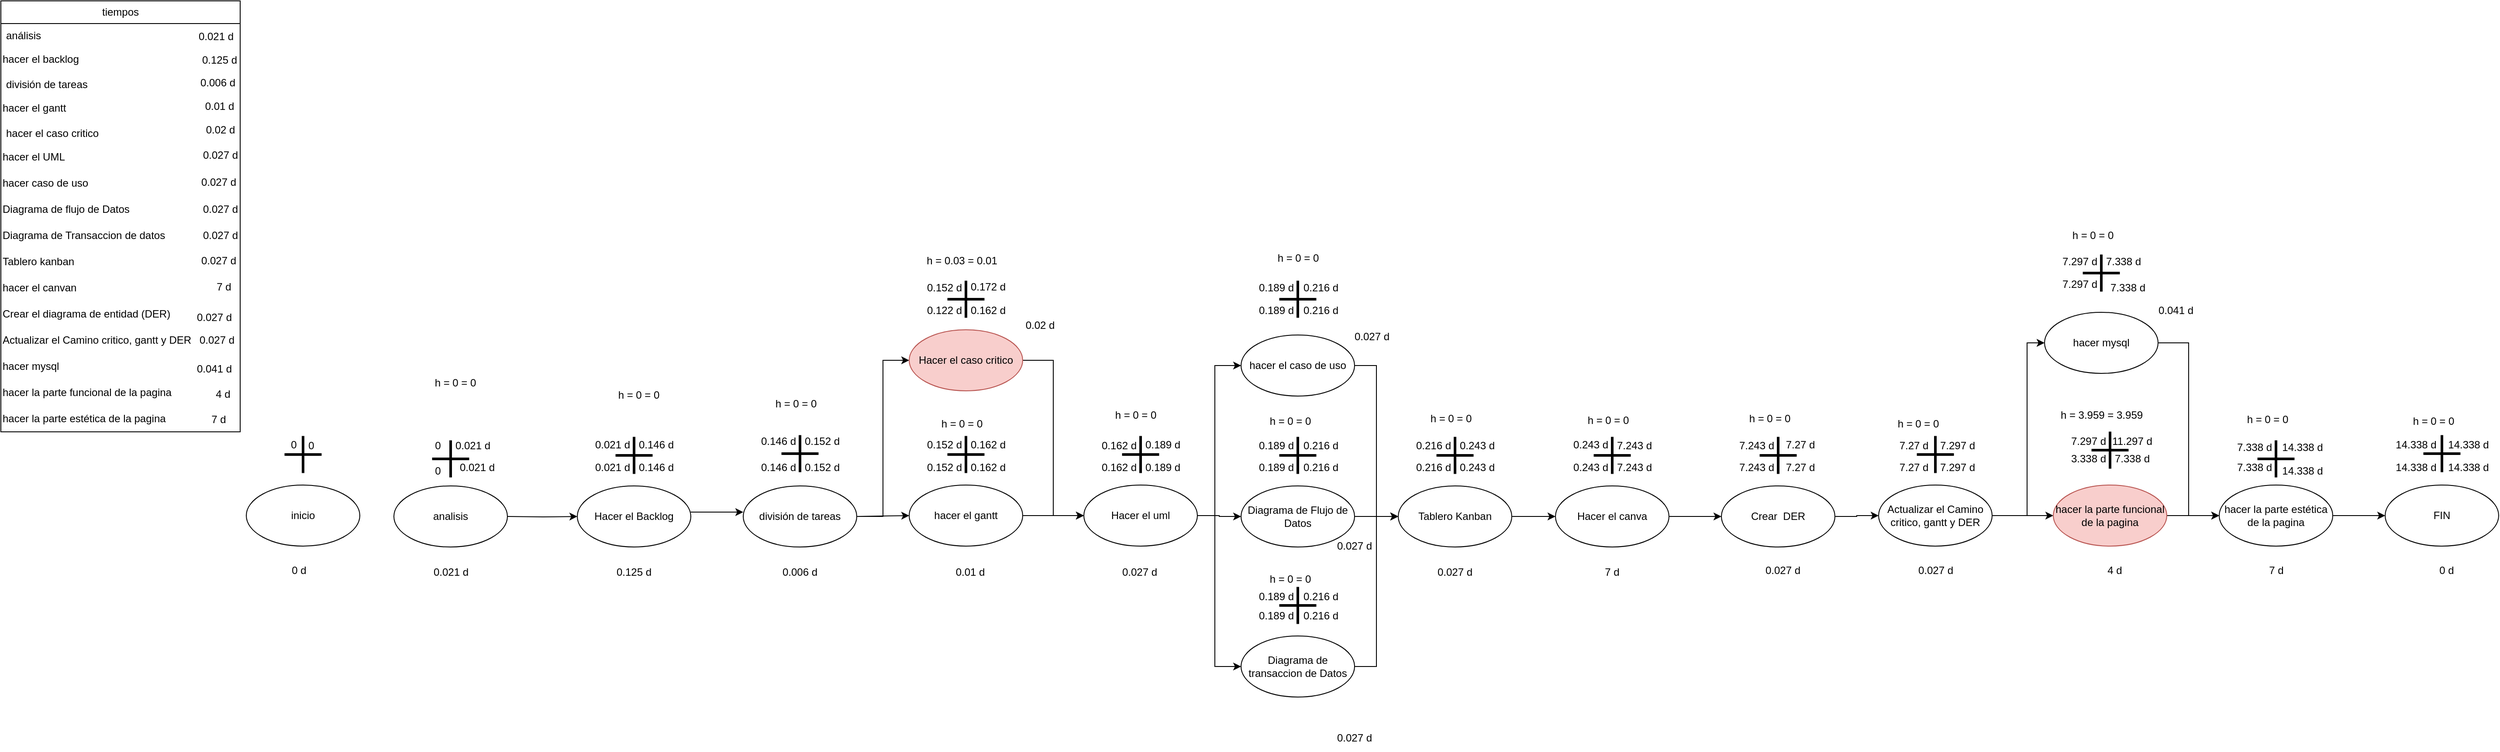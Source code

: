 <mxfile version="22.0.6" type="google">
  <diagram name="Página-1" id="JDFYoqCE-vyvq5qXCesq">
    <mxGraphModel grid="1" page="1" gridSize="10" guides="1" tooltips="1" connect="1" arrows="1" fold="1" pageScale="1" pageWidth="827" pageHeight="1169" math="0" shadow="0">
      <root>
        <mxCell id="0" />
        <mxCell id="1" parent="0" />
        <mxCell id="VDo1j2sRn1x3x7xI_nRA-56" style="edgeStyle=orthogonalEdgeStyle;rounded=0;orthogonalLoop=1;jettySize=auto;html=1;entryX=0;entryY=0.5;entryDx=0;entryDy=0;" edge="1" parent="1" target="VDo1j2sRn1x3x7xI_nRA-53">
          <mxGeometry relative="1" as="geometry">
            <mxPoint x="280" y="421" as="sourcePoint" />
          </mxGeometry>
        </mxCell>
        <mxCell id="VDo1j2sRn1x3x7xI_nRA-3" value="analisis" style="ellipse;whiteSpace=wrap;html=1;" vertex="1" parent="1">
          <mxGeometry x="150" y="386" width="130" height="70" as="geometry" />
        </mxCell>
        <mxCell id="VDo1j2sRn1x3x7xI_nRA-4" value="tiempos" style="swimlane;fontStyle=0;childLayout=stackLayout;horizontal=1;startSize=26;fillColor=none;horizontalStack=0;resizeParent=1;resizeParentMax=0;resizeLast=0;collapsible=1;marginBottom=0;whiteSpace=wrap;html=1;" vertex="1" parent="1">
          <mxGeometry x="-300" y="-170" width="274" height="494" as="geometry" />
        </mxCell>
        <mxCell id="VDo1j2sRn1x3x7xI_nRA-5" value="análisis&amp;nbsp;" style="text;strokeColor=none;fillColor=none;align=left;verticalAlign=top;spacingLeft=4;spacingRight=4;overflow=hidden;rotatable=0;points=[[0,0.5],[1,0.5]];portConstraint=eastwest;whiteSpace=wrap;html=1;" vertex="1" parent="VDo1j2sRn1x3x7xI_nRA-4">
          <mxGeometry y="26" width="274" height="26" as="geometry" />
        </mxCell>
        <mxCell id="VDo1j2sRn1x3x7xI_nRA-9" value="hacer el backlog" style="text;html=1;align=left;verticalAlign=middle;resizable=0;points=[];autosize=1;strokeColor=none;fillColor=none;" vertex="1" parent="VDo1j2sRn1x3x7xI_nRA-4">
          <mxGeometry y="52" width="274" height="30" as="geometry" />
        </mxCell>
        <mxCell id="VDo1j2sRn1x3x7xI_nRA-6" value="división de tareas&lt;br&gt;" style="text;strokeColor=none;fillColor=none;align=left;verticalAlign=top;spacingLeft=4;spacingRight=4;overflow=hidden;rotatable=0;points=[[0,0.5],[1,0.5]];portConstraint=eastwest;whiteSpace=wrap;html=1;" vertex="1" parent="VDo1j2sRn1x3x7xI_nRA-4">
          <mxGeometry y="82" width="274" height="26" as="geometry" />
        </mxCell>
        <mxCell id="VDo1j2sRn1x3x7xI_nRA-10" value="hacer el gantt" style="text;html=1;align=left;verticalAlign=middle;resizable=0;points=[];autosize=1;strokeColor=none;fillColor=none;" vertex="1" parent="VDo1j2sRn1x3x7xI_nRA-4">
          <mxGeometry y="108" width="274" height="30" as="geometry" />
        </mxCell>
        <mxCell id="VDo1j2sRn1x3x7xI_nRA-7" value="hacer el caso critico" style="text;strokeColor=none;fillColor=none;align=left;verticalAlign=top;spacingLeft=4;spacingRight=4;overflow=hidden;rotatable=0;points=[[0,0.5],[1,0.5]];portConstraint=eastwest;whiteSpace=wrap;html=1;" vertex="1" parent="VDo1j2sRn1x3x7xI_nRA-4">
          <mxGeometry y="138" width="274" height="26" as="geometry" />
        </mxCell>
        <mxCell id="VDo1j2sRn1x3x7xI_nRA-15" value="hacer el UML" style="text;html=1;align=left;verticalAlign=middle;resizable=0;points=[];autosize=1;strokeColor=none;fillColor=none;" vertex="1" parent="VDo1j2sRn1x3x7xI_nRA-4">
          <mxGeometry y="164" width="274" height="30" as="geometry" />
        </mxCell>
        <mxCell id="VDo1j2sRn1x3x7xI_nRA-23" value="hacer caso de uso" style="text;html=1;align=left;verticalAlign=middle;resizable=0;points=[];autosize=1;strokeColor=none;fillColor=none;" vertex="1" parent="VDo1j2sRn1x3x7xI_nRA-4">
          <mxGeometry y="194" width="274" height="30" as="geometry" />
        </mxCell>
        <mxCell id="VDo1j2sRn1x3x7xI_nRA-29" value="Diagrama de flujo de Datos" style="text;html=1;strokeColor=none;fillColor=none;align=left;verticalAlign=middle;whiteSpace=wrap;rounded=0;" vertex="1" parent="VDo1j2sRn1x3x7xI_nRA-4">
          <mxGeometry y="224" width="274" height="30" as="geometry" />
        </mxCell>
        <mxCell id="VDo1j2sRn1x3x7xI_nRA-30" value="Diagrama de Transaccion de datos&amp;nbsp;" style="text;html=1;strokeColor=none;fillColor=none;align=left;verticalAlign=middle;whiteSpace=wrap;rounded=0;" vertex="1" parent="VDo1j2sRn1x3x7xI_nRA-4">
          <mxGeometry y="254" width="274" height="30" as="geometry" />
        </mxCell>
        <mxCell id="VDo1j2sRn1x3x7xI_nRA-31" value="Tablero kanban" style="text;html=1;strokeColor=none;fillColor=none;align=left;verticalAlign=middle;whiteSpace=wrap;rounded=0;" vertex="1" parent="VDo1j2sRn1x3x7xI_nRA-4">
          <mxGeometry y="284" width="274" height="30" as="geometry" />
        </mxCell>
        <mxCell id="VDo1j2sRn1x3x7xI_nRA-17" value="hacer el canvan" style="text;html=1;align=left;verticalAlign=middle;resizable=0;points=[];autosize=1;strokeColor=none;fillColor=none;" vertex="1" parent="VDo1j2sRn1x3x7xI_nRA-4">
          <mxGeometry y="314" width="274" height="30" as="geometry" />
        </mxCell>
        <mxCell id="VDo1j2sRn1x3x7xI_nRA-33" value="Crear el diagrama de entidad (DER)" style="text;html=1;strokeColor=none;fillColor=none;align=left;verticalAlign=middle;whiteSpace=wrap;rounded=0;" vertex="1" parent="VDo1j2sRn1x3x7xI_nRA-4">
          <mxGeometry y="344" width="274" height="30" as="geometry" />
        </mxCell>
        <mxCell id="VDo1j2sRn1x3x7xI_nRA-34" value="Actualizar el Camino critico, gantt y DER" style="text;html=1;strokeColor=none;fillColor=none;align=left;verticalAlign=middle;whiteSpace=wrap;rounded=0;" vertex="1" parent="VDo1j2sRn1x3x7xI_nRA-4">
          <mxGeometry y="374" width="274" height="30" as="geometry" />
        </mxCell>
        <mxCell id="VDo1j2sRn1x3x7xI_nRA-46" value="hacer mysql" style="text;html=1;align=left;verticalAlign=middle;resizable=0;points=[];autosize=1;strokeColor=none;fillColor=none;" vertex="1" parent="VDo1j2sRn1x3x7xI_nRA-4">
          <mxGeometry y="404" width="274" height="30" as="geometry" />
        </mxCell>
        <mxCell id="VDo1j2sRn1x3x7xI_nRA-47" value="hacer la parte funcional de la pagina" style="text;html=1;align=left;verticalAlign=middle;resizable=0;points=[];autosize=1;strokeColor=none;fillColor=none;" vertex="1" parent="VDo1j2sRn1x3x7xI_nRA-4">
          <mxGeometry y="434" width="274" height="30" as="geometry" />
        </mxCell>
        <mxCell id="VDo1j2sRn1x3x7xI_nRA-48" value="hacer la parte estética de la pagina" style="text;html=1;align=left;verticalAlign=middle;resizable=0;points=[];autosize=1;strokeColor=none;fillColor=none;" vertex="1" parent="VDo1j2sRn1x3x7xI_nRA-4">
          <mxGeometry y="464" width="274" height="30" as="geometry" />
        </mxCell>
        <mxCell id="VDo1j2sRn1x3x7xI_nRA-8" value="0.021 d" style="text;html=1;align=center;verticalAlign=middle;resizable=0;points=[];autosize=1;strokeColor=none;fillColor=none;" vertex="1" parent="1">
          <mxGeometry x="-84" y="-144" width="60" height="30" as="geometry" />
        </mxCell>
        <mxCell id="VDo1j2sRn1x3x7xI_nRA-13" value="0.125 d" style="text;html=1;align=center;verticalAlign=middle;resizable=0;points=[];autosize=1;strokeColor=none;fillColor=none;" vertex="1" parent="1">
          <mxGeometry x="-80" y="-117" width="60" height="30" as="geometry" />
        </mxCell>
        <mxCell id="VDo1j2sRn1x3x7xI_nRA-35" value="0.006 d" style="text;html=1;align=center;verticalAlign=middle;resizable=0;points=[];autosize=1;strokeColor=none;fillColor=none;" vertex="1" parent="1">
          <mxGeometry x="-82" y="-91" width="60" height="30" as="geometry" />
        </mxCell>
        <mxCell id="VDo1j2sRn1x3x7xI_nRA-36" value="0.01 d" style="text;html=1;align=center;verticalAlign=middle;resizable=0;points=[];autosize=1;strokeColor=none;fillColor=none;" vertex="1" parent="1">
          <mxGeometry x="-80" y="-64" width="60" height="30" as="geometry" />
        </mxCell>
        <mxCell id="VDo1j2sRn1x3x7xI_nRA-37" value="0.02 d" style="text;html=1;align=center;verticalAlign=middle;resizable=0;points=[];autosize=1;strokeColor=none;fillColor=none;" vertex="1" parent="1">
          <mxGeometry x="-79" y="-37" width="60" height="30" as="geometry" />
        </mxCell>
        <mxCell id="VDo1j2sRn1x3x7xI_nRA-38" value="0.027 d" style="text;html=1;align=center;verticalAlign=middle;resizable=0;points=[];autosize=1;strokeColor=none;fillColor=none;" vertex="1" parent="1">
          <mxGeometry x="-79" y="-8" width="60" height="30" as="geometry" />
        </mxCell>
        <mxCell id="VDo1j2sRn1x3x7xI_nRA-39" value="7 d" style="text;html=1;align=center;verticalAlign=middle;resizable=0;points=[];autosize=1;strokeColor=none;fillColor=none;" vertex="1" parent="1">
          <mxGeometry x="-65" y="143" width="40" height="30" as="geometry" />
        </mxCell>
        <mxCell id="VDo1j2sRn1x3x7xI_nRA-40" value="0.027 d" style="text;html=1;align=center;verticalAlign=middle;resizable=0;points=[];autosize=1;strokeColor=none;fillColor=none;" vertex="1" parent="1">
          <mxGeometry x="-81" y="23" width="60" height="30" as="geometry" />
        </mxCell>
        <mxCell id="VDo1j2sRn1x3x7xI_nRA-41" value="0.027 d" style="text;html=1;align=center;verticalAlign=middle;resizable=0;points=[];autosize=1;strokeColor=none;fillColor=none;" vertex="1" parent="1">
          <mxGeometry x="-79" y="54" width="60" height="30" as="geometry" />
        </mxCell>
        <mxCell id="VDo1j2sRn1x3x7xI_nRA-42" value="0.027 d" style="text;html=1;align=center;verticalAlign=middle;resizable=0;points=[];autosize=1;strokeColor=none;fillColor=none;" vertex="1" parent="1">
          <mxGeometry x="-79" y="84" width="60" height="30" as="geometry" />
        </mxCell>
        <mxCell id="VDo1j2sRn1x3x7xI_nRA-43" value="0.027 d" style="text;html=1;align=center;verticalAlign=middle;resizable=0;points=[];autosize=1;strokeColor=none;fillColor=none;" vertex="1" parent="1">
          <mxGeometry x="-81" y="113" width="60" height="30" as="geometry" />
        </mxCell>
        <mxCell id="VDo1j2sRn1x3x7xI_nRA-44" value="0.027 d" style="text;html=1;align=center;verticalAlign=middle;resizable=0;points=[];autosize=1;strokeColor=none;fillColor=none;" vertex="1" parent="1">
          <mxGeometry x="-83" y="204" width="60" height="30" as="geometry" />
        </mxCell>
        <mxCell id="VDo1j2sRn1x3x7xI_nRA-45" value="0.027 d" style="text;html=1;align=center;verticalAlign=middle;resizable=0;points=[];autosize=1;strokeColor=none;fillColor=none;" vertex="1" parent="1">
          <mxGeometry x="-86" y="178" width="60" height="30" as="geometry" />
        </mxCell>
        <mxCell id="VDo1j2sRn1x3x7xI_nRA-49" value="4 d" style="text;html=1;align=center;verticalAlign=middle;resizable=0;points=[];autosize=1;strokeColor=none;fillColor=none;" vertex="1" parent="1">
          <mxGeometry x="-66" y="266" width="40" height="30" as="geometry" />
        </mxCell>
        <mxCell id="VDo1j2sRn1x3x7xI_nRA-50" value="0.041 d" style="text;html=1;align=center;verticalAlign=middle;resizable=0;points=[];autosize=1;strokeColor=none;fillColor=none;" vertex="1" parent="1">
          <mxGeometry x="-86" y="237" width="60" height="30" as="geometry" />
        </mxCell>
        <mxCell id="VDo1j2sRn1x3x7xI_nRA-51" value="7 d" style="text;html=1;align=center;verticalAlign=middle;resizable=0;points=[];autosize=1;strokeColor=none;fillColor=none;" vertex="1" parent="1">
          <mxGeometry x="-71" y="295" width="40" height="30" as="geometry" />
        </mxCell>
        <mxCell id="VDo1j2sRn1x3x7xI_nRA-52" value="" style="shape=umlDestroy;whiteSpace=wrap;html=1;strokeWidth=3;targetShapes=umlLifeline;rotation=45;" vertex="1" parent="1">
          <mxGeometry x="200" y="340" width="30" height="30" as="geometry" />
        </mxCell>
        <mxCell id="VDo1j2sRn1x3x7xI_nRA-53" value="Hacer el Backlog" style="ellipse;whiteSpace=wrap;html=1;" vertex="1" parent="1">
          <mxGeometry x="360" y="386" width="130" height="70" as="geometry" />
        </mxCell>
        <mxCell id="VDo1j2sRn1x3x7xI_nRA-54" value="" style="shape=umlDestroy;whiteSpace=wrap;html=1;strokeWidth=3;targetShapes=umlLifeline;rotation=45;" vertex="1" parent="1">
          <mxGeometry x="410" y="336" width="30" height="30" as="geometry" />
        </mxCell>
        <mxCell id="VDo1j2sRn1x3x7xI_nRA-55" value="0.021 d" style="text;html=1;align=center;verticalAlign=middle;resizable=0;points=[];autosize=1;strokeColor=none;fillColor=none;" vertex="1" parent="1">
          <mxGeometry x="185" y="470" width="60" height="30" as="geometry" />
        </mxCell>
        <mxCell id="VDo1j2sRn1x3x7xI_nRA-57" value="" style="endArrow=classic;html=1;rounded=0;" edge="1" parent="1">
          <mxGeometry width="50" height="50" relative="1" as="geometry">
            <mxPoint x="490" y="416" as="sourcePoint" />
            <mxPoint x="550" y="416" as="targetPoint" />
          </mxGeometry>
        </mxCell>
        <mxCell id="VDo1j2sRn1x3x7xI_nRA-68" style="edgeStyle=orthogonalEdgeStyle;rounded=0;orthogonalLoop=1;jettySize=auto;html=1;entryX=0;entryY=0.5;entryDx=0;entryDy=0;" edge="1" parent="1" source="VDo1j2sRn1x3x7xI_nRA-59" target="VDo1j2sRn1x3x7xI_nRA-61">
          <mxGeometry relative="1" as="geometry">
            <Array as="points">
              <mxPoint x="710" y="421" />
              <mxPoint x="710" y="242" />
            </Array>
          </mxGeometry>
        </mxCell>
        <mxCell id="VDo1j2sRn1x3x7xI_nRA-59" value="división de tareas" style="ellipse;whiteSpace=wrap;html=1;" vertex="1" parent="1">
          <mxGeometry x="550" y="386" width="130" height="70" as="geometry" />
        </mxCell>
        <mxCell id="VDo1j2sRn1x3x7xI_nRA-60" value="" style="shape=umlDestroy;whiteSpace=wrap;html=1;strokeWidth=3;targetShapes=umlLifeline;rotation=45;" vertex="1" parent="1">
          <mxGeometry x="600" y="334" width="30" height="30" as="geometry" />
        </mxCell>
        <mxCell id="VDo1j2sRn1x3x7xI_nRA-69" style="edgeStyle=orthogonalEdgeStyle;rounded=0;orthogonalLoop=1;jettySize=auto;html=1;entryX=0;entryY=0.5;entryDx=0;entryDy=0;" edge="1" parent="1" source="VDo1j2sRn1x3x7xI_nRA-61" target="VDo1j2sRn1x3x7xI_nRA-65">
          <mxGeometry relative="1" as="geometry" />
        </mxCell>
        <mxCell id="VDo1j2sRn1x3x7xI_nRA-61" value="Hacer el caso critico" style="ellipse;whiteSpace=wrap;html=1;fillColor=#f8cecc;strokeColor=#b85450;" vertex="1" parent="1">
          <mxGeometry x="740" y="207" width="130" height="70" as="geometry" />
        </mxCell>
        <mxCell id="VDo1j2sRn1x3x7xI_nRA-62" value="" style="shape=umlDestroy;whiteSpace=wrap;html=1;strokeWidth=3;targetShapes=umlLifeline;rotation=45;" vertex="1" parent="1">
          <mxGeometry x="790" y="157" width="30" height="30" as="geometry" />
        </mxCell>
        <mxCell id="VDo1j2sRn1x3x7xI_nRA-70" style="edgeStyle=orthogonalEdgeStyle;rounded=0;orthogonalLoop=1;jettySize=auto;html=1;" edge="1" parent="1" source="VDo1j2sRn1x3x7xI_nRA-63">
          <mxGeometry relative="1" as="geometry">
            <mxPoint x="940" y="420" as="targetPoint" />
          </mxGeometry>
        </mxCell>
        <mxCell id="VDo1j2sRn1x3x7xI_nRA-63" value="hacer el gantt" style="ellipse;whiteSpace=wrap;html=1;" vertex="1" parent="1">
          <mxGeometry x="740" y="385" width="130" height="70" as="geometry" />
        </mxCell>
        <mxCell id="VDo1j2sRn1x3x7xI_nRA-64" value="" style="shape=umlDestroy;whiteSpace=wrap;html=1;strokeWidth=3;targetShapes=umlLifeline;rotation=45;" vertex="1" parent="1">
          <mxGeometry x="790" y="335" width="30" height="30" as="geometry" />
        </mxCell>
        <mxCell id="VDo1j2sRn1x3x7xI_nRA-77" style="edgeStyle=orthogonalEdgeStyle;rounded=0;orthogonalLoop=1;jettySize=auto;html=1;entryX=0;entryY=0.5;entryDx=0;entryDy=0;" edge="1" parent="1" source="VDo1j2sRn1x3x7xI_nRA-65" target="VDo1j2sRn1x3x7xI_nRA-71">
          <mxGeometry relative="1" as="geometry" />
        </mxCell>
        <mxCell id="VDo1j2sRn1x3x7xI_nRA-78" style="edgeStyle=orthogonalEdgeStyle;rounded=0;orthogonalLoop=1;jettySize=auto;html=1;exitX=1;exitY=0.5;exitDx=0;exitDy=0;entryX=0;entryY=0.5;entryDx=0;entryDy=0;" edge="1" parent="1" source="VDo1j2sRn1x3x7xI_nRA-65" target="VDo1j2sRn1x3x7xI_nRA-73">
          <mxGeometry relative="1" as="geometry">
            <Array as="points">
              <mxPoint x="1090" y="420" />
              <mxPoint x="1090" y="248" />
            </Array>
          </mxGeometry>
        </mxCell>
        <mxCell id="VDo1j2sRn1x3x7xI_nRA-79" style="edgeStyle=orthogonalEdgeStyle;rounded=0;orthogonalLoop=1;jettySize=auto;html=1;exitX=1;exitY=0.5;exitDx=0;exitDy=0;entryX=0;entryY=0.5;entryDx=0;entryDy=0;" edge="1" parent="1" source="VDo1j2sRn1x3x7xI_nRA-65" target="VDo1j2sRn1x3x7xI_nRA-75">
          <mxGeometry relative="1" as="geometry">
            <Array as="points">
              <mxPoint x="1090" y="420" />
              <mxPoint x="1090" y="593" />
            </Array>
          </mxGeometry>
        </mxCell>
        <mxCell id="VDo1j2sRn1x3x7xI_nRA-65" value="Hacer el uml" style="ellipse;whiteSpace=wrap;html=1;" vertex="1" parent="1">
          <mxGeometry x="940" y="385" width="130" height="70" as="geometry" />
        </mxCell>
        <mxCell id="VDo1j2sRn1x3x7xI_nRA-66" value="" style="shape=umlDestroy;whiteSpace=wrap;html=1;strokeWidth=3;targetShapes=umlLifeline;rotation=45;" vertex="1" parent="1">
          <mxGeometry x="990" y="335" width="30" height="30" as="geometry" />
        </mxCell>
        <mxCell id="VDo1j2sRn1x3x7xI_nRA-67" value="" style="endArrow=classic;html=1;rounded=0;entryX=0;entryY=0.5;entryDx=0;entryDy=0;exitX=1;exitY=0.5;exitDx=0;exitDy=0;" edge="1" parent="1" source="VDo1j2sRn1x3x7xI_nRA-59" target="VDo1j2sRn1x3x7xI_nRA-63">
          <mxGeometry width="50" height="50" relative="1" as="geometry">
            <mxPoint x="680" y="440" as="sourcePoint" />
            <mxPoint x="730" y="390" as="targetPoint" />
          </mxGeometry>
        </mxCell>
        <mxCell id="VDo1j2sRn1x3x7xI_nRA-85" style="edgeStyle=orthogonalEdgeStyle;rounded=0;orthogonalLoop=1;jettySize=auto;html=1;entryX=0;entryY=0.5;entryDx=0;entryDy=0;" edge="1" parent="1" source="VDo1j2sRn1x3x7xI_nRA-71" target="VDo1j2sRn1x3x7xI_nRA-80">
          <mxGeometry relative="1" as="geometry" />
        </mxCell>
        <mxCell id="VDo1j2sRn1x3x7xI_nRA-71" value="Diagrama de Flujo de Datos" style="ellipse;whiteSpace=wrap;html=1;" vertex="1" parent="1">
          <mxGeometry x="1120" y="386" width="130" height="70" as="geometry" />
        </mxCell>
        <mxCell id="VDo1j2sRn1x3x7xI_nRA-72" value="" style="shape=umlDestroy;whiteSpace=wrap;html=1;strokeWidth=3;targetShapes=umlLifeline;rotation=45;" vertex="1" parent="1">
          <mxGeometry x="1170" y="336" width="30" height="30" as="geometry" />
        </mxCell>
        <mxCell id="VDo1j2sRn1x3x7xI_nRA-105" style="edgeStyle=orthogonalEdgeStyle;rounded=0;orthogonalLoop=1;jettySize=auto;html=1;entryX=0;entryY=0.5;entryDx=0;entryDy=0;" edge="1" parent="1" source="VDo1j2sRn1x3x7xI_nRA-73" target="VDo1j2sRn1x3x7xI_nRA-80">
          <mxGeometry relative="1" as="geometry" />
        </mxCell>
        <mxCell id="VDo1j2sRn1x3x7xI_nRA-73" value="hacer el caso de uso" style="ellipse;whiteSpace=wrap;html=1;" vertex="1" parent="1">
          <mxGeometry x="1120" y="213" width="130" height="70" as="geometry" />
        </mxCell>
        <mxCell id="VDo1j2sRn1x3x7xI_nRA-74" value="" style="shape=umlDestroy;whiteSpace=wrap;html=1;strokeWidth=3;targetShapes=umlLifeline;rotation=45;" vertex="1" parent="1">
          <mxGeometry x="1170" y="157" width="30" height="30" as="geometry" />
        </mxCell>
        <mxCell id="VDo1j2sRn1x3x7xI_nRA-106" style="edgeStyle=orthogonalEdgeStyle;rounded=0;orthogonalLoop=1;jettySize=auto;html=1;entryX=0;entryY=0.5;entryDx=0;entryDy=0;" edge="1" parent="1" source="VDo1j2sRn1x3x7xI_nRA-75" target="VDo1j2sRn1x3x7xI_nRA-80">
          <mxGeometry relative="1" as="geometry" />
        </mxCell>
        <mxCell id="VDo1j2sRn1x3x7xI_nRA-75" value="Diagrama de transaccion de Datos" style="ellipse;whiteSpace=wrap;html=1;" vertex="1" parent="1">
          <mxGeometry x="1120" y="558" width="130" height="70" as="geometry" />
        </mxCell>
        <mxCell id="VDo1j2sRn1x3x7xI_nRA-76" value="" style="shape=umlDestroy;whiteSpace=wrap;html=1;strokeWidth=3;targetShapes=umlLifeline;rotation=45;" vertex="1" parent="1">
          <mxGeometry x="1170" y="508" width="30" height="30" as="geometry" />
        </mxCell>
        <mxCell id="VDo1j2sRn1x3x7xI_nRA-86" style="edgeStyle=orthogonalEdgeStyle;rounded=0;orthogonalLoop=1;jettySize=auto;html=1;entryX=0;entryY=0.5;entryDx=0;entryDy=0;" edge="1" parent="1" source="VDo1j2sRn1x3x7xI_nRA-80" target="VDo1j2sRn1x3x7xI_nRA-82">
          <mxGeometry relative="1" as="geometry" />
        </mxCell>
        <mxCell id="VDo1j2sRn1x3x7xI_nRA-80" value="Tablero Kanban" style="ellipse;whiteSpace=wrap;html=1;" vertex="1" parent="1">
          <mxGeometry x="1300" y="386" width="130" height="70" as="geometry" />
        </mxCell>
        <mxCell id="VDo1j2sRn1x3x7xI_nRA-81" value="" style="shape=umlDestroy;whiteSpace=wrap;html=1;strokeWidth=3;targetShapes=umlLifeline;rotation=45;" vertex="1" parent="1">
          <mxGeometry x="1350" y="336" width="30" height="30" as="geometry" />
        </mxCell>
        <mxCell id="VDo1j2sRn1x3x7xI_nRA-89" style="edgeStyle=orthogonalEdgeStyle;rounded=0;orthogonalLoop=1;jettySize=auto;html=1;entryX=0;entryY=0.5;entryDx=0;entryDy=0;" edge="1" parent="1" source="VDo1j2sRn1x3x7xI_nRA-82" target="VDo1j2sRn1x3x7xI_nRA-87">
          <mxGeometry relative="1" as="geometry" />
        </mxCell>
        <mxCell id="VDo1j2sRn1x3x7xI_nRA-82" value="Hacer el canva" style="ellipse;whiteSpace=wrap;html=1;" vertex="1" parent="1">
          <mxGeometry x="1480" y="386" width="130" height="70" as="geometry" />
        </mxCell>
        <mxCell id="VDo1j2sRn1x3x7xI_nRA-83" value="" style="shape=umlDestroy;whiteSpace=wrap;html=1;strokeWidth=3;targetShapes=umlLifeline;rotation=45;" vertex="1" parent="1">
          <mxGeometry x="1530" y="336" width="30" height="30" as="geometry" />
        </mxCell>
        <mxCell id="VDo1j2sRn1x3x7xI_nRA-92" style="edgeStyle=orthogonalEdgeStyle;rounded=0;orthogonalLoop=1;jettySize=auto;html=1;entryX=0;entryY=0.5;entryDx=0;entryDy=0;" edge="1" parent="1" source="VDo1j2sRn1x3x7xI_nRA-87" target="VDo1j2sRn1x3x7xI_nRA-90">
          <mxGeometry relative="1" as="geometry" />
        </mxCell>
        <mxCell id="VDo1j2sRn1x3x7xI_nRA-87" value="Crear&amp;nbsp; DER" style="ellipse;whiteSpace=wrap;html=1;" vertex="1" parent="1">
          <mxGeometry x="1670" y="386" width="130" height="70" as="geometry" />
        </mxCell>
        <mxCell id="VDo1j2sRn1x3x7xI_nRA-88" value="" style="shape=umlDestroy;whiteSpace=wrap;html=1;strokeWidth=3;targetShapes=umlLifeline;rotation=45;" vertex="1" parent="1">
          <mxGeometry x="1720" y="336" width="30" height="30" as="geometry" />
        </mxCell>
        <mxCell id="VDo1j2sRn1x3x7xI_nRA-99" style="edgeStyle=orthogonalEdgeStyle;rounded=0;orthogonalLoop=1;jettySize=auto;html=1;exitX=1;exitY=0.5;exitDx=0;exitDy=0;entryX=0;entryY=0.5;entryDx=0;entryDy=0;" edge="1" parent="1" source="VDo1j2sRn1x3x7xI_nRA-90" target="VDo1j2sRn1x3x7xI_nRA-93">
          <mxGeometry relative="1" as="geometry">
            <Array as="points">
              <mxPoint x="2020" y="420" />
            </Array>
          </mxGeometry>
        </mxCell>
        <mxCell id="VDo1j2sRn1x3x7xI_nRA-102" style="edgeStyle=orthogonalEdgeStyle;rounded=0;orthogonalLoop=1;jettySize=auto;html=1;entryX=0;entryY=0.5;entryDx=0;entryDy=0;" edge="1" parent="1" source="VDo1j2sRn1x3x7xI_nRA-90" target="VDo1j2sRn1x3x7xI_nRA-95">
          <mxGeometry relative="1" as="geometry" />
        </mxCell>
        <mxCell id="VDo1j2sRn1x3x7xI_nRA-90" value="Actualizar el Camino critico, gantt y DER" style="ellipse;whiteSpace=wrap;html=1;" vertex="1" parent="1">
          <mxGeometry x="1850" y="385" width="130" height="70" as="geometry" />
        </mxCell>
        <mxCell id="VDo1j2sRn1x3x7xI_nRA-91" value="" style="shape=umlDestroy;whiteSpace=wrap;html=1;strokeWidth=3;targetShapes=umlLifeline;rotation=45;" vertex="1" parent="1">
          <mxGeometry x="1900" y="335" width="30" height="30" as="geometry" />
        </mxCell>
        <mxCell id="VDo1j2sRn1x3x7xI_nRA-104" style="edgeStyle=orthogonalEdgeStyle;rounded=0;orthogonalLoop=1;jettySize=auto;html=1;entryX=0;entryY=0.5;entryDx=0;entryDy=0;" edge="1" parent="1" source="VDo1j2sRn1x3x7xI_nRA-93" target="VDo1j2sRn1x3x7xI_nRA-97">
          <mxGeometry relative="1" as="geometry" />
        </mxCell>
        <mxCell id="VDo1j2sRn1x3x7xI_nRA-93" value="hacer mysql" style="ellipse;whiteSpace=wrap;html=1;" vertex="1" parent="1">
          <mxGeometry x="2040" y="187" width="130" height="70" as="geometry" />
        </mxCell>
        <mxCell id="VDo1j2sRn1x3x7xI_nRA-94" value="" style="shape=umlDestroy;whiteSpace=wrap;html=1;strokeWidth=3;targetShapes=umlLifeline;rotation=45;" vertex="1" parent="1">
          <mxGeometry x="2090" y="127" width="30" height="30" as="geometry" />
        </mxCell>
        <mxCell id="VDo1j2sRn1x3x7xI_nRA-103" style="edgeStyle=orthogonalEdgeStyle;rounded=0;orthogonalLoop=1;jettySize=auto;html=1;entryX=0;entryY=0.5;entryDx=0;entryDy=0;" edge="1" parent="1" source="VDo1j2sRn1x3x7xI_nRA-95" target="VDo1j2sRn1x3x7xI_nRA-97">
          <mxGeometry relative="1" as="geometry" />
        </mxCell>
        <mxCell id="VDo1j2sRn1x3x7xI_nRA-95" value="hacer la parte funcional de la pagina" style="ellipse;whiteSpace=wrap;html=1;fillColor=#f8cecc;strokeColor=#b85450;" vertex="1" parent="1">
          <mxGeometry x="2050" y="385" width="130" height="70" as="geometry" />
        </mxCell>
        <mxCell id="VDo1j2sRn1x3x7xI_nRA-96" value="" style="shape=umlDestroy;whiteSpace=wrap;html=1;strokeWidth=3;targetShapes=umlLifeline;rotation=45;" vertex="1" parent="1">
          <mxGeometry x="2100" y="330" width="30" height="30" as="geometry" />
        </mxCell>
        <mxCell id="VDo1j2sRn1x3x7xI_nRA-126" style="edgeStyle=orthogonalEdgeStyle;rounded=0;orthogonalLoop=1;jettySize=auto;html=1;exitX=1;exitY=0.5;exitDx=0;exitDy=0;entryX=0;entryY=0.5;entryDx=0;entryDy=0;" edge="1" parent="1" source="VDo1j2sRn1x3x7xI_nRA-97" target="VDo1j2sRn1x3x7xI_nRA-107">
          <mxGeometry relative="1" as="geometry" />
        </mxCell>
        <mxCell id="VDo1j2sRn1x3x7xI_nRA-97" value="hacer la parte estética de la pagina" style="ellipse;whiteSpace=wrap;html=1;" vertex="1" parent="1">
          <mxGeometry x="2240" y="385" width="130" height="70" as="geometry" />
        </mxCell>
        <mxCell id="VDo1j2sRn1x3x7xI_nRA-98" value="" style="shape=umlDestroy;whiteSpace=wrap;html=1;strokeWidth=3;targetShapes=umlLifeline;rotation=45;" vertex="1" parent="1">
          <mxGeometry x="2290" y="340" width="30" height="30" as="geometry" />
        </mxCell>
        <mxCell id="VDo1j2sRn1x3x7xI_nRA-107" value="FIN" style="ellipse;whiteSpace=wrap;html=1;" vertex="1" parent="1">
          <mxGeometry x="2430" y="385" width="130" height="70" as="geometry" />
        </mxCell>
        <mxCell id="VDo1j2sRn1x3x7xI_nRA-108" value="" style="shape=umlDestroy;whiteSpace=wrap;html=1;strokeWidth=3;targetShapes=umlLifeline;rotation=45;" vertex="1" parent="1">
          <mxGeometry x="2480" y="334" width="30" height="30" as="geometry" />
        </mxCell>
        <mxCell id="VDo1j2sRn1x3x7xI_nRA-109" value="0.125 d" style="text;html=1;strokeColor=none;fillColor=none;align=center;verticalAlign=middle;whiteSpace=wrap;rounded=0;" vertex="1" parent="1">
          <mxGeometry x="395" y="470" width="60" height="30" as="geometry" />
        </mxCell>
        <mxCell id="VDo1j2sRn1x3x7xI_nRA-110" value="0.006 d" style="text;html=1;strokeColor=none;fillColor=none;align=center;verticalAlign=middle;whiteSpace=wrap;rounded=0;" vertex="1" parent="1">
          <mxGeometry x="585" y="470" width="60" height="30" as="geometry" />
        </mxCell>
        <mxCell id="VDo1j2sRn1x3x7xI_nRA-111" value="0.01 d" style="text;html=1;strokeColor=none;fillColor=none;align=center;verticalAlign=middle;whiteSpace=wrap;rounded=0;" vertex="1" parent="1">
          <mxGeometry x="780" y="470" width="60" height="30" as="geometry" />
        </mxCell>
        <mxCell id="VDo1j2sRn1x3x7xI_nRA-112" value="0.027 d" style="text;html=1;strokeColor=none;fillColor=none;align=center;verticalAlign=middle;whiteSpace=wrap;rounded=0;" vertex="1" parent="1">
          <mxGeometry x="974" y="470" width="60" height="30" as="geometry" />
        </mxCell>
        <mxCell id="VDo1j2sRn1x3x7xI_nRA-113" value="0.02 d" style="text;html=1;strokeColor=none;fillColor=none;align=center;verticalAlign=middle;whiteSpace=wrap;rounded=0;" vertex="1" parent="1">
          <mxGeometry x="860" y="187" width="60" height="30" as="geometry" />
        </mxCell>
        <mxCell id="VDo1j2sRn1x3x7xI_nRA-114" value="0.027 d" style="text;html=1;strokeColor=none;fillColor=none;align=center;verticalAlign=middle;whiteSpace=wrap;rounded=0;" vertex="1" parent="1">
          <mxGeometry x="1220" y="440" width="60" height="30" as="geometry" />
        </mxCell>
        <mxCell id="VDo1j2sRn1x3x7xI_nRA-117" value="0.027 d" style="text;html=1;strokeColor=none;fillColor=none;align=center;verticalAlign=middle;whiteSpace=wrap;rounded=0;" vertex="1" parent="1">
          <mxGeometry x="1240" y="200" width="60" height="30" as="geometry" />
        </mxCell>
        <mxCell id="VDo1j2sRn1x3x7xI_nRA-118" value="0.027 d" style="text;html=1;strokeColor=none;fillColor=none;align=center;verticalAlign=middle;whiteSpace=wrap;rounded=0;" vertex="1" parent="1">
          <mxGeometry x="1220" y="660" width="60" height="30" as="geometry" />
        </mxCell>
        <mxCell id="VDo1j2sRn1x3x7xI_nRA-119" value="0.027 d" style="text;html=1;strokeColor=none;fillColor=none;align=center;verticalAlign=middle;whiteSpace=wrap;rounded=0;" vertex="1" parent="1">
          <mxGeometry x="1335" y="470" width="60" height="30" as="geometry" />
        </mxCell>
        <mxCell id="VDo1j2sRn1x3x7xI_nRA-120" value="7 d" style="text;html=1;strokeColor=none;fillColor=none;align=center;verticalAlign=middle;whiteSpace=wrap;rounded=0;" vertex="1" parent="1">
          <mxGeometry x="1515" y="470" width="60" height="30" as="geometry" />
        </mxCell>
        <mxCell id="VDo1j2sRn1x3x7xI_nRA-121" value="0.027 d" style="text;html=1;align=center;verticalAlign=middle;resizable=0;points=[];autosize=1;strokeColor=none;fillColor=none;" vertex="1" parent="1">
          <mxGeometry x="1710" y="468" width="60" height="30" as="geometry" />
        </mxCell>
        <mxCell id="VDo1j2sRn1x3x7xI_nRA-122" value="0.027 d" style="text;html=1;align=center;verticalAlign=middle;resizable=0;points=[];autosize=1;strokeColor=none;fillColor=none;" vertex="1" parent="1">
          <mxGeometry x="1885" y="468" width="60" height="30" as="geometry" />
        </mxCell>
        <mxCell id="VDo1j2sRn1x3x7xI_nRA-123" value="0.041 d" style="text;html=1;align=center;verticalAlign=middle;resizable=0;points=[];autosize=1;strokeColor=none;fillColor=none;" vertex="1" parent="1">
          <mxGeometry x="2160" y="170" width="60" height="30" as="geometry" />
        </mxCell>
        <mxCell id="VDo1j2sRn1x3x7xI_nRA-124" value="4 d" style="text;html=1;align=center;verticalAlign=middle;resizable=0;points=[];autosize=1;strokeColor=none;fillColor=none;" vertex="1" parent="1">
          <mxGeometry x="2100" y="468" width="40" height="30" as="geometry" />
        </mxCell>
        <mxCell id="VDo1j2sRn1x3x7xI_nRA-125" value="7 d" style="text;html=1;align=center;verticalAlign=middle;resizable=0;points=[];autosize=1;strokeColor=none;fillColor=none;" vertex="1" parent="1">
          <mxGeometry x="2285" y="468" width="40" height="30" as="geometry" />
        </mxCell>
        <mxCell id="VDo1j2sRn1x3x7xI_nRA-127" value="inicio" style="ellipse;whiteSpace=wrap;html=1;" vertex="1" parent="1">
          <mxGeometry x="-19" y="385" width="130" height="70" as="geometry" />
        </mxCell>
        <mxCell id="VDo1j2sRn1x3x7xI_nRA-128" value="" style="shape=umlDestroy;whiteSpace=wrap;html=1;strokeWidth=3;targetShapes=umlLifeline;rotation=45;" vertex="1" parent="1">
          <mxGeometry x="31" y="335" width="30" height="30" as="geometry" />
        </mxCell>
        <mxCell id="VDo1j2sRn1x3x7xI_nRA-130" value="0 d" style="text;html=1;align=center;verticalAlign=middle;resizable=0;points=[];autosize=1;strokeColor=none;fillColor=none;" vertex="1" parent="1">
          <mxGeometry x="21" y="468" width="40" height="30" as="geometry" />
        </mxCell>
        <mxCell id="VDo1j2sRn1x3x7xI_nRA-133" value="0 d" style="text;html=1;align=center;verticalAlign=middle;resizable=0;points=[];autosize=1;strokeColor=none;fillColor=none;" vertex="1" parent="1">
          <mxGeometry x="2480" y="468" width="40" height="30" as="geometry" />
        </mxCell>
        <mxCell id="VDo1j2sRn1x3x7xI_nRA-134" value="0" style="text;html=1;align=center;verticalAlign=middle;resizable=0;points=[];autosize=1;strokeColor=none;fillColor=none;" vertex="1" parent="1">
          <mxGeometry x="20" y="324" width="30" height="30" as="geometry" />
        </mxCell>
        <mxCell id="VDo1j2sRn1x3x7xI_nRA-135" value="0" style="text;html=1;align=center;verticalAlign=middle;resizable=0;points=[];autosize=1;strokeColor=none;fillColor=none;" vertex="1" parent="1">
          <mxGeometry x="40" y="325" width="30" height="30" as="geometry" />
        </mxCell>
        <mxCell id="VDo1j2sRn1x3x7xI_nRA-136" value="0" style="text;html=1;align=center;verticalAlign=middle;resizable=0;points=[];autosize=1;strokeColor=none;fillColor=none;" vertex="1" parent="1">
          <mxGeometry x="185" y="325" width="30" height="30" as="geometry" />
        </mxCell>
        <mxCell id="VDo1j2sRn1x3x7xI_nRA-137" value="0.021 d" style="text;html=1;align=center;verticalAlign=middle;resizable=0;points=[];autosize=1;strokeColor=none;fillColor=none;" vertex="1" parent="1">
          <mxGeometry x="210" y="325" width="60" height="30" as="geometry" />
        </mxCell>
        <mxCell id="VDo1j2sRn1x3x7xI_nRA-138" value="0.021 d" style="text;html=1;align=center;verticalAlign=middle;resizable=0;points=[];autosize=1;strokeColor=none;fillColor=none;" vertex="1" parent="1">
          <mxGeometry x="370" y="324" width="60" height="30" as="geometry" />
        </mxCell>
        <mxCell id="VDo1j2sRn1x3x7xI_nRA-139" value="0.146 d" style="text;html=1;align=center;verticalAlign=middle;resizable=0;points=[];autosize=1;strokeColor=none;fillColor=none;" vertex="1" parent="1">
          <mxGeometry x="420" y="324" width="60" height="30" as="geometry" />
        </mxCell>
        <mxCell id="VDo1j2sRn1x3x7xI_nRA-140" value="0.146 d" style="text;html=1;align=center;verticalAlign=middle;resizable=0;points=[];autosize=1;strokeColor=none;fillColor=none;" vertex="1" parent="1">
          <mxGeometry x="560" y="320" width="60" height="30" as="geometry" />
        </mxCell>
        <mxCell id="VDo1j2sRn1x3x7xI_nRA-141" value="0.152 d" style="text;html=1;align=center;verticalAlign=middle;resizable=0;points=[];autosize=1;strokeColor=none;fillColor=none;" vertex="1" parent="1">
          <mxGeometry x="610" y="320" width="60" height="30" as="geometry" />
        </mxCell>
        <mxCell id="VDo1j2sRn1x3x7xI_nRA-142" value="0.152 d" style="text;html=1;align=center;verticalAlign=middle;resizable=0;points=[];autosize=1;strokeColor=none;fillColor=none;" vertex="1" parent="1">
          <mxGeometry x="750" y="144" width="60" height="30" as="geometry" />
        </mxCell>
        <mxCell id="VDo1j2sRn1x3x7xI_nRA-144" value="0.172 d" style="text;html=1;align=center;verticalAlign=middle;resizable=0;points=[];autosize=1;strokeColor=none;fillColor=none;" vertex="1" parent="1">
          <mxGeometry x="800" y="143" width="60" height="30" as="geometry" />
        </mxCell>
        <mxCell id="VDo1j2sRn1x3x7xI_nRA-145" value="0.162 d" style="text;html=1;align=center;verticalAlign=middle;resizable=0;points=[];autosize=1;strokeColor=none;fillColor=none;" vertex="1" parent="1">
          <mxGeometry x="800" y="324" width="60" height="30" as="geometry" />
        </mxCell>
        <mxCell id="VDo1j2sRn1x3x7xI_nRA-146" value="0.152 d" style="text;html=1;align=center;verticalAlign=middle;resizable=0;points=[];autosize=1;strokeColor=none;fillColor=none;" vertex="1" parent="1">
          <mxGeometry x="750" y="324" width="60" height="30" as="geometry" />
        </mxCell>
        <mxCell id="VDo1j2sRn1x3x7xI_nRA-147" value="0.162 d" style="text;html=1;align=center;verticalAlign=middle;resizable=0;points=[];autosize=1;strokeColor=none;fillColor=none;" vertex="1" parent="1">
          <mxGeometry x="950" y="325" width="60" height="30" as="geometry" />
        </mxCell>
        <mxCell id="VDo1j2sRn1x3x7xI_nRA-148" value="0.189 d" style="text;html=1;align=center;verticalAlign=middle;resizable=0;points=[];autosize=1;strokeColor=none;fillColor=none;" vertex="1" parent="1">
          <mxGeometry x="1000" y="324" width="60" height="30" as="geometry" />
        </mxCell>
        <mxCell id="VDo1j2sRn1x3x7xI_nRA-149" value="0.189 d" style="text;html=1;align=center;verticalAlign=middle;resizable=0;points=[];autosize=1;strokeColor=none;fillColor=none;" vertex="1" parent="1">
          <mxGeometry x="1130" y="144" width="60" height="30" as="geometry" />
        </mxCell>
        <mxCell id="VDo1j2sRn1x3x7xI_nRA-150" value="0.189 d" style="text;html=1;align=center;verticalAlign=middle;resizable=0;points=[];autosize=1;strokeColor=none;fillColor=none;" vertex="1" parent="1">
          <mxGeometry x="1130" y="325" width="60" height="30" as="geometry" />
        </mxCell>
        <mxCell id="VDo1j2sRn1x3x7xI_nRA-151" value="0.189 d" style="text;html=1;align=center;verticalAlign=middle;resizable=0;points=[];autosize=1;strokeColor=none;fillColor=none;" vertex="1" parent="1">
          <mxGeometry x="1130" y="498" width="60" height="30" as="geometry" />
        </mxCell>
        <mxCell id="VDo1j2sRn1x3x7xI_nRA-152" value="0.216 d" style="text;html=1;align=center;verticalAlign=middle;resizable=0;points=[];autosize=1;strokeColor=none;fillColor=none;" vertex="1" parent="1">
          <mxGeometry x="1181" y="498" width="60" height="30" as="geometry" />
        </mxCell>
        <mxCell id="VDo1j2sRn1x3x7xI_nRA-153" value="0.216 d" style="text;html=1;align=center;verticalAlign=middle;resizable=0;points=[];autosize=1;strokeColor=none;fillColor=none;" vertex="1" parent="1">
          <mxGeometry x="1181" y="325" width="60" height="30" as="geometry" />
        </mxCell>
        <mxCell id="VDo1j2sRn1x3x7xI_nRA-154" value="0.216 d" style="text;html=1;align=center;verticalAlign=middle;resizable=0;points=[];autosize=1;strokeColor=none;fillColor=none;" vertex="1" parent="1">
          <mxGeometry x="1181" y="144" width="60" height="30" as="geometry" />
        </mxCell>
        <mxCell id="VDo1j2sRn1x3x7xI_nRA-155" value="0.216 d" style="text;html=1;align=center;verticalAlign=middle;resizable=0;points=[];autosize=1;strokeColor=none;fillColor=none;" vertex="1" parent="1">
          <mxGeometry x="1310" y="325" width="60" height="30" as="geometry" />
        </mxCell>
        <mxCell id="VDo1j2sRn1x3x7xI_nRA-156" value="0.243 d" style="text;html=1;align=center;verticalAlign=middle;resizable=0;points=[];autosize=1;strokeColor=none;fillColor=none;" vertex="1" parent="1">
          <mxGeometry x="1360" y="325" width="60" height="30" as="geometry" />
        </mxCell>
        <mxCell id="VDo1j2sRn1x3x7xI_nRA-157" value="0.243 d" style="text;html=1;align=center;verticalAlign=middle;resizable=0;points=[];autosize=1;strokeColor=none;fillColor=none;" vertex="1" parent="1">
          <mxGeometry x="1490" y="324" width="60" height="30" as="geometry" />
        </mxCell>
        <mxCell id="VDo1j2sRn1x3x7xI_nRA-158" value="7.243 d" style="text;html=1;align=center;verticalAlign=middle;resizable=0;points=[];autosize=1;strokeColor=none;fillColor=none;" vertex="1" parent="1">
          <mxGeometry x="1540" y="325" width="60" height="30" as="geometry" />
        </mxCell>
        <mxCell id="VDo1j2sRn1x3x7xI_nRA-159" value="7.243 d" style="text;html=1;align=center;verticalAlign=middle;resizable=0;points=[];autosize=1;strokeColor=none;fillColor=none;" vertex="1" parent="1">
          <mxGeometry x="1680" y="325" width="60" height="30" as="geometry" />
        </mxCell>
        <mxCell id="VDo1j2sRn1x3x7xI_nRA-160" value="7.27 d" style="text;html=1;align=center;verticalAlign=middle;resizable=0;points=[];autosize=1;strokeColor=none;fillColor=none;" vertex="1" parent="1">
          <mxGeometry x="1730" y="324" width="60" height="30" as="geometry" />
        </mxCell>
        <mxCell id="VDo1j2sRn1x3x7xI_nRA-161" value="7.27 d" style="text;html=1;align=center;verticalAlign=middle;resizable=0;points=[];autosize=1;strokeColor=none;fillColor=none;" vertex="1" parent="1">
          <mxGeometry x="1860" y="325" width="60" height="30" as="geometry" />
        </mxCell>
        <mxCell id="VDo1j2sRn1x3x7xI_nRA-162" value="7.297 d" style="text;html=1;align=center;verticalAlign=middle;resizable=0;points=[];autosize=1;strokeColor=none;fillColor=none;" vertex="1" parent="1">
          <mxGeometry x="1910" y="325" width="60" height="30" as="geometry" />
        </mxCell>
        <mxCell id="VDo1j2sRn1x3x7xI_nRA-163" value="7.297 d" style="text;html=1;align=center;verticalAlign=middle;resizable=0;points=[];autosize=1;strokeColor=none;fillColor=none;" vertex="1" parent="1">
          <mxGeometry x="2050" y="114" width="60" height="30" as="geometry" />
        </mxCell>
        <mxCell id="VDo1j2sRn1x3x7xI_nRA-164" value="7.297 d" style="text;html=1;align=center;verticalAlign=middle;resizable=0;points=[];autosize=1;strokeColor=none;fillColor=none;" vertex="1" parent="1">
          <mxGeometry x="2060" y="320" width="60" height="30" as="geometry" />
        </mxCell>
        <mxCell id="VDo1j2sRn1x3x7xI_nRA-165" value="7.338 d" style="text;html=1;align=center;verticalAlign=middle;resizable=0;points=[];autosize=1;strokeColor=none;fillColor=none;" vertex="1" parent="1">
          <mxGeometry x="2100" y="114" width="60" height="30" as="geometry" />
        </mxCell>
        <mxCell id="VDo1j2sRn1x3x7xI_nRA-166" value="7.338 d" style="text;html=1;align=center;verticalAlign=middle;resizable=0;points=[];autosize=1;strokeColor=none;fillColor=none;" vertex="1" parent="1">
          <mxGeometry x="2250" y="327" width="60" height="30" as="geometry" />
        </mxCell>
        <mxCell id="VDo1j2sRn1x3x7xI_nRA-167" value="11.297 d" style="text;html=1;align=center;verticalAlign=middle;resizable=0;points=[];autosize=1;strokeColor=none;fillColor=none;" vertex="1" parent="1">
          <mxGeometry x="2105" y="320" width="70" height="30" as="geometry" />
        </mxCell>
        <mxCell id="VDo1j2sRn1x3x7xI_nRA-168" value="14.338 d" style="text;html=1;align=center;verticalAlign=middle;resizable=0;points=[];autosize=1;strokeColor=none;fillColor=none;" vertex="1" parent="1">
          <mxGeometry x="2300" y="327" width="70" height="30" as="geometry" />
        </mxCell>
        <mxCell id="VDo1j2sRn1x3x7xI_nRA-169" value="14.338 d" style="text;html=1;align=center;verticalAlign=middle;resizable=0;points=[];autosize=1;strokeColor=none;fillColor=none;" vertex="1" parent="1">
          <mxGeometry x="2430" y="324" width="70" height="30" as="geometry" />
        </mxCell>
        <mxCell id="VDo1j2sRn1x3x7xI_nRA-170" value="14.338 d" style="text;html=1;align=center;verticalAlign=middle;resizable=0;points=[];autosize=1;strokeColor=none;fillColor=none;" vertex="1" parent="1">
          <mxGeometry x="2490" y="324" width="70" height="30" as="geometry" />
        </mxCell>
        <mxCell id="VDo1j2sRn1x3x7xI_nRA-171" value="14.338 d" style="text;html=1;align=center;verticalAlign=middle;resizable=0;points=[];autosize=1;strokeColor=none;fillColor=none;" vertex="1" parent="1">
          <mxGeometry x="2490" y="350" width="70" height="30" as="geometry" />
        </mxCell>
        <mxCell id="VDo1j2sRn1x3x7xI_nRA-172" value="14.338 d" style="text;html=1;align=center;verticalAlign=middle;resizable=0;points=[];autosize=1;strokeColor=none;fillColor=none;" vertex="1" parent="1">
          <mxGeometry x="2430" y="350" width="70" height="30" as="geometry" />
        </mxCell>
        <mxCell id="VDo1j2sRn1x3x7xI_nRA-173" value="14.338 d" style="text;html=1;align=center;verticalAlign=middle;resizable=0;points=[];autosize=1;strokeColor=none;fillColor=none;" vertex="1" parent="1">
          <mxGeometry x="2300" y="354" width="70" height="30" as="geometry" />
        </mxCell>
        <mxCell id="VDo1j2sRn1x3x7xI_nRA-174" value="7.338 d" style="text;html=1;align=center;verticalAlign=middle;resizable=0;points=[];autosize=1;strokeColor=none;fillColor=none;" vertex="1" parent="1">
          <mxGeometry x="2250" y="350" width="60" height="30" as="geometry" />
        </mxCell>
        <mxCell id="VDo1j2sRn1x3x7xI_nRA-175" value="7.338 d" style="text;html=1;align=center;verticalAlign=middle;resizable=0;points=[];autosize=1;strokeColor=none;fillColor=none;" vertex="1" parent="1">
          <mxGeometry x="2105" y="144" width="60" height="30" as="geometry" />
        </mxCell>
        <mxCell id="VDo1j2sRn1x3x7xI_nRA-176" value="7.338 d" style="text;html=1;align=center;verticalAlign=middle;resizable=0;points=[];autosize=1;strokeColor=none;fillColor=none;" vertex="1" parent="1">
          <mxGeometry x="2110" y="340" width="60" height="30" as="geometry" />
        </mxCell>
        <mxCell id="VDo1j2sRn1x3x7xI_nRA-177" value="3.338 d" style="text;html=1;align=center;verticalAlign=middle;resizable=0;points=[];autosize=1;strokeColor=none;fillColor=none;" vertex="1" parent="1">
          <mxGeometry x="2060" y="340" width="60" height="30" as="geometry" />
        </mxCell>
        <mxCell id="VDo1j2sRn1x3x7xI_nRA-178" value="7.297 d" style="text;html=1;align=center;verticalAlign=middle;resizable=0;points=[];autosize=1;strokeColor=none;fillColor=none;" vertex="1" parent="1">
          <mxGeometry x="2050" y="140" width="60" height="30" as="geometry" />
        </mxCell>
        <mxCell id="VDo1j2sRn1x3x7xI_nRA-179" value="7.297 d" style="text;html=1;align=center;verticalAlign=middle;resizable=0;points=[];autosize=1;strokeColor=none;fillColor=none;" vertex="1" parent="1">
          <mxGeometry x="1910" y="350" width="60" height="30" as="geometry" />
        </mxCell>
        <mxCell id="VDo1j2sRn1x3x7xI_nRA-180" value="7.27 d" style="text;html=1;align=center;verticalAlign=middle;resizable=0;points=[];autosize=1;strokeColor=none;fillColor=none;" vertex="1" parent="1">
          <mxGeometry x="1860" y="350" width="60" height="30" as="geometry" />
        </mxCell>
        <mxCell id="VDo1j2sRn1x3x7xI_nRA-181" value="7.27 d" style="text;html=1;align=center;verticalAlign=middle;resizable=0;points=[];autosize=1;strokeColor=none;fillColor=none;" vertex="1" parent="1">
          <mxGeometry x="1730" y="350" width="60" height="30" as="geometry" />
        </mxCell>
        <mxCell id="VDo1j2sRn1x3x7xI_nRA-182" value="7.243 d" style="text;html=1;align=center;verticalAlign=middle;resizable=0;points=[];autosize=1;strokeColor=none;fillColor=none;" vertex="1" parent="1">
          <mxGeometry x="1680" y="350" width="60" height="30" as="geometry" />
        </mxCell>
        <mxCell id="VDo1j2sRn1x3x7xI_nRA-183" value="7.243 d" style="text;html=1;align=center;verticalAlign=middle;resizable=0;points=[];autosize=1;strokeColor=none;fillColor=none;" vertex="1" parent="1">
          <mxGeometry x="1540" y="350" width="60" height="30" as="geometry" />
        </mxCell>
        <mxCell id="VDo1j2sRn1x3x7xI_nRA-184" value="0.243 d" style="text;html=1;align=center;verticalAlign=middle;resizable=0;points=[];autosize=1;strokeColor=none;fillColor=none;" vertex="1" parent="1">
          <mxGeometry x="1490" y="350" width="60" height="30" as="geometry" />
        </mxCell>
        <mxCell id="VDo1j2sRn1x3x7xI_nRA-185" value="0.243 d" style="text;html=1;align=center;verticalAlign=middle;resizable=0;points=[];autosize=1;strokeColor=none;fillColor=none;" vertex="1" parent="1">
          <mxGeometry x="1360" y="350" width="60" height="30" as="geometry" />
        </mxCell>
        <mxCell id="VDo1j2sRn1x3x7xI_nRA-186" value="0.216 d" style="text;html=1;align=center;verticalAlign=middle;resizable=0;points=[];autosize=1;strokeColor=none;fillColor=none;" vertex="1" parent="1">
          <mxGeometry x="1310" y="350" width="60" height="30" as="geometry" />
        </mxCell>
        <mxCell id="VDo1j2sRn1x3x7xI_nRA-187" value="0.216 d" style="text;html=1;align=center;verticalAlign=middle;resizable=0;points=[];autosize=1;strokeColor=none;fillColor=none;" vertex="1" parent="1">
          <mxGeometry x="1181" y="170" width="60" height="30" as="geometry" />
        </mxCell>
        <mxCell id="VDo1j2sRn1x3x7xI_nRA-188" value="0.189 d" style="text;html=1;align=center;verticalAlign=middle;resizable=0;points=[];autosize=1;strokeColor=none;fillColor=none;" vertex="1" parent="1">
          <mxGeometry x="1130" y="170" width="60" height="30" as="geometry" />
        </mxCell>
        <mxCell id="VDo1j2sRn1x3x7xI_nRA-189" value="0.216 d" style="text;html=1;align=center;verticalAlign=middle;resizable=0;points=[];autosize=1;strokeColor=none;fillColor=none;" vertex="1" parent="1">
          <mxGeometry x="1181" y="350" width="60" height="30" as="geometry" />
        </mxCell>
        <mxCell id="VDo1j2sRn1x3x7xI_nRA-190" value="0.189 d" style="text;html=1;align=center;verticalAlign=middle;resizable=0;points=[];autosize=1;strokeColor=none;fillColor=none;" vertex="1" parent="1">
          <mxGeometry x="1130" y="350" width="60" height="30" as="geometry" />
        </mxCell>
        <mxCell id="VDo1j2sRn1x3x7xI_nRA-191" value="0.216 d" style="text;html=1;align=center;verticalAlign=middle;resizable=0;points=[];autosize=1;strokeColor=none;fillColor=none;" vertex="1" parent="1">
          <mxGeometry x="1181" y="520" width="60" height="30" as="geometry" />
        </mxCell>
        <mxCell id="VDo1j2sRn1x3x7xI_nRA-192" value="0.189 d" style="text;html=1;align=center;verticalAlign=middle;resizable=0;points=[];autosize=1;strokeColor=none;fillColor=none;" vertex="1" parent="1">
          <mxGeometry x="1130" y="520" width="60" height="30" as="geometry" />
        </mxCell>
        <mxCell id="VDo1j2sRn1x3x7xI_nRA-193" value="0.189 d" style="text;html=1;align=center;verticalAlign=middle;resizable=0;points=[];autosize=1;strokeColor=none;fillColor=none;" vertex="1" parent="1">
          <mxGeometry x="1000" y="350" width="60" height="30" as="geometry" />
        </mxCell>
        <mxCell id="VDo1j2sRn1x3x7xI_nRA-194" value="0.162 d" style="text;html=1;align=center;verticalAlign=middle;resizable=0;points=[];autosize=1;strokeColor=none;fillColor=none;" vertex="1" parent="1">
          <mxGeometry x="950" y="350" width="60" height="30" as="geometry" />
        </mxCell>
        <mxCell id="VDo1j2sRn1x3x7xI_nRA-195" value="0.162 d" style="text;html=1;align=center;verticalAlign=middle;resizable=0;points=[];autosize=1;strokeColor=none;fillColor=none;" vertex="1" parent="1">
          <mxGeometry x="800" y="350" width="60" height="30" as="geometry" />
        </mxCell>
        <mxCell id="VDo1j2sRn1x3x7xI_nRA-196" value="0.152 d" style="text;html=1;align=center;verticalAlign=middle;resizable=0;points=[];autosize=1;strokeColor=none;fillColor=none;" vertex="1" parent="1">
          <mxGeometry x="750" y="350" width="60" height="30" as="geometry" />
        </mxCell>
        <mxCell id="VDo1j2sRn1x3x7xI_nRA-197" value="0.162 d" style="text;html=1;align=center;verticalAlign=middle;resizable=0;points=[];autosize=1;strokeColor=none;fillColor=none;" vertex="1" parent="1">
          <mxGeometry x="800" y="170" width="60" height="30" as="geometry" />
        </mxCell>
        <mxCell id="VDo1j2sRn1x3x7xI_nRA-198" value="0.122 d" style="text;html=1;align=center;verticalAlign=middle;resizable=0;points=[];autosize=1;strokeColor=none;fillColor=none;" vertex="1" parent="1">
          <mxGeometry x="750" y="170" width="60" height="30" as="geometry" />
        </mxCell>
        <mxCell id="VDo1j2sRn1x3x7xI_nRA-202" value="0.152 d" style="text;html=1;align=center;verticalAlign=middle;resizable=0;points=[];autosize=1;strokeColor=none;fillColor=none;" vertex="1" parent="1">
          <mxGeometry x="610" y="350" width="60" height="30" as="geometry" />
        </mxCell>
        <mxCell id="VDo1j2sRn1x3x7xI_nRA-203" value="0.146 d" style="text;html=1;align=center;verticalAlign=middle;resizable=0;points=[];autosize=1;strokeColor=none;fillColor=none;" vertex="1" parent="1">
          <mxGeometry x="560" y="350" width="60" height="30" as="geometry" />
        </mxCell>
        <mxCell id="VDo1j2sRn1x3x7xI_nRA-204" value="0.146 d" style="text;html=1;align=center;verticalAlign=middle;resizable=0;points=[];autosize=1;strokeColor=none;fillColor=none;" vertex="1" parent="1">
          <mxGeometry x="420" y="350" width="60" height="30" as="geometry" />
        </mxCell>
        <mxCell id="VDo1j2sRn1x3x7xI_nRA-205" value="0.021 d" style="text;html=1;align=center;verticalAlign=middle;resizable=0;points=[];autosize=1;strokeColor=none;fillColor=none;" vertex="1" parent="1">
          <mxGeometry x="370" y="350" width="60" height="30" as="geometry" />
        </mxCell>
        <mxCell id="VDo1j2sRn1x3x7xI_nRA-206" value="0.021 d" style="text;html=1;align=center;verticalAlign=middle;resizable=0;points=[];autosize=1;strokeColor=none;fillColor=none;" vertex="1" parent="1">
          <mxGeometry x="215" y="350" width="60" height="30" as="geometry" />
        </mxCell>
        <mxCell id="VDo1j2sRn1x3x7xI_nRA-207" value="0" style="text;html=1;align=center;verticalAlign=middle;resizable=0;points=[];autosize=1;strokeColor=none;fillColor=none;" vertex="1" parent="1">
          <mxGeometry x="185" y="354" width="30" height="30" as="geometry" />
        </mxCell>
        <mxCell id="VDo1j2sRn1x3x7xI_nRA-208" value="h = 0 = 0" style="text;html=1;align=center;verticalAlign=middle;resizable=0;points=[];autosize=1;strokeColor=none;fillColor=none;" vertex="1" parent="1">
          <mxGeometry x="185" y="253" width="70" height="30" as="geometry" />
        </mxCell>
        <mxCell id="VDo1j2sRn1x3x7xI_nRA-209" value="h = 0 = 0" style="text;html=1;align=center;verticalAlign=middle;resizable=0;points=[];autosize=1;strokeColor=none;fillColor=none;" vertex="1" parent="1">
          <mxGeometry x="575" y="277" width="70" height="30" as="geometry" />
        </mxCell>
        <mxCell id="VDo1j2sRn1x3x7xI_nRA-210" value="h = 0 = 0" style="text;html=1;align=center;verticalAlign=middle;resizable=0;points=[];autosize=1;strokeColor=none;fillColor=none;" vertex="1" parent="1">
          <mxGeometry x="395" y="267" width="70" height="30" as="geometry" />
        </mxCell>
        <mxCell id="VDo1j2sRn1x3x7xI_nRA-211" value="h = 0 = 0" style="text;html=1;align=center;verticalAlign=middle;resizable=0;points=[];autosize=1;strokeColor=none;fillColor=none;" vertex="1" parent="1">
          <mxGeometry x="765" y="300" width="70" height="30" as="geometry" />
        </mxCell>
        <mxCell id="VDo1j2sRn1x3x7xI_nRA-212" value="h = 0.03 = 0.01" style="text;html=1;align=center;verticalAlign=middle;resizable=0;points=[];autosize=1;strokeColor=none;fillColor=none;" vertex="1" parent="1">
          <mxGeometry x="750" y="113" width="100" height="30" as="geometry" />
        </mxCell>
        <mxCell id="VDo1j2sRn1x3x7xI_nRA-213" value="h = 0 = 0" style="text;html=1;align=center;verticalAlign=middle;resizable=0;points=[];autosize=1;strokeColor=none;fillColor=none;" vertex="1" parent="1">
          <mxGeometry x="964" y="290" width="70" height="30" as="geometry" />
        </mxCell>
        <mxCell id="VDo1j2sRn1x3x7xI_nRA-214" value="h = 0 = 0" style="text;html=1;align=center;verticalAlign=middle;resizable=0;points=[];autosize=1;strokeColor=none;fillColor=none;" vertex="1" parent="1">
          <mxGeometry x="1150" y="110" width="70" height="30" as="geometry" />
        </mxCell>
        <mxCell id="VDo1j2sRn1x3x7xI_nRA-215" value="h = 0 = 0" style="text;html=1;align=center;verticalAlign=middle;resizable=0;points=[];autosize=1;strokeColor=none;fillColor=none;" vertex="1" parent="1">
          <mxGeometry x="1141" y="297" width="70" height="30" as="geometry" />
        </mxCell>
        <mxCell id="VDo1j2sRn1x3x7xI_nRA-216" value="h = 0 = 0" style="text;html=1;align=center;verticalAlign=middle;resizable=0;points=[];autosize=1;strokeColor=none;fillColor=none;" vertex="1" parent="1">
          <mxGeometry x="1141" y="478" width="70" height="30" as="geometry" />
        </mxCell>
        <mxCell id="VDo1j2sRn1x3x7xI_nRA-217" value="h = 0 = 0" style="text;html=1;align=center;verticalAlign=middle;resizable=0;points=[];autosize=1;strokeColor=none;fillColor=none;" vertex="1" parent="1">
          <mxGeometry x="1325" y="294" width="70" height="30" as="geometry" />
        </mxCell>
        <mxCell id="VDo1j2sRn1x3x7xI_nRA-218" value="h = 0 = 0" style="text;html=1;align=center;verticalAlign=middle;resizable=0;points=[];autosize=1;strokeColor=none;fillColor=none;" vertex="1" parent="1">
          <mxGeometry x="1505" y="296" width="70" height="30" as="geometry" />
        </mxCell>
        <mxCell id="VDo1j2sRn1x3x7xI_nRA-219" value="h = 0 = 0" style="text;html=1;align=center;verticalAlign=middle;resizable=0;points=[];autosize=1;strokeColor=none;fillColor=none;" vertex="1" parent="1">
          <mxGeometry x="1690" y="294" width="70" height="30" as="geometry" />
        </mxCell>
        <mxCell id="VDo1j2sRn1x3x7xI_nRA-220" value="h = 0 = 0" style="text;html=1;align=center;verticalAlign=middle;resizable=0;points=[];autosize=1;strokeColor=none;fillColor=none;" vertex="1" parent="1">
          <mxGeometry x="1860" y="300" width="70" height="30" as="geometry" />
        </mxCell>
        <mxCell id="VDo1j2sRn1x3x7xI_nRA-221" value="h = 0 = 0" style="text;html=1;align=center;verticalAlign=middle;resizable=0;points=[];autosize=1;strokeColor=none;fillColor=none;" vertex="1" parent="1">
          <mxGeometry x="2060" y="84" width="70" height="30" as="geometry" />
        </mxCell>
        <mxCell id="VDo1j2sRn1x3x7xI_nRA-222" value="h = 3.959 = 3.959" style="text;html=1;align=center;verticalAlign=middle;resizable=0;points=[];autosize=1;strokeColor=none;fillColor=none;" vertex="1" parent="1">
          <mxGeometry x="2045" y="290" width="120" height="30" as="geometry" />
        </mxCell>
        <mxCell id="VDo1j2sRn1x3x7xI_nRA-223" value="h = 0 = 0" style="text;html=1;align=center;verticalAlign=middle;resizable=0;points=[];autosize=1;strokeColor=none;fillColor=none;" vertex="1" parent="1">
          <mxGeometry x="2260" y="295" width="70" height="30" as="geometry" />
        </mxCell>
        <mxCell id="VDo1j2sRn1x3x7xI_nRA-224" value="h = 0 = 0" style="text;html=1;align=center;verticalAlign=middle;resizable=0;points=[];autosize=1;strokeColor=none;fillColor=none;" vertex="1" parent="1">
          <mxGeometry x="2450" y="297" width="70" height="30" as="geometry" />
        </mxCell>
      </root>
    </mxGraphModel>
  </diagram>
</mxfile>
